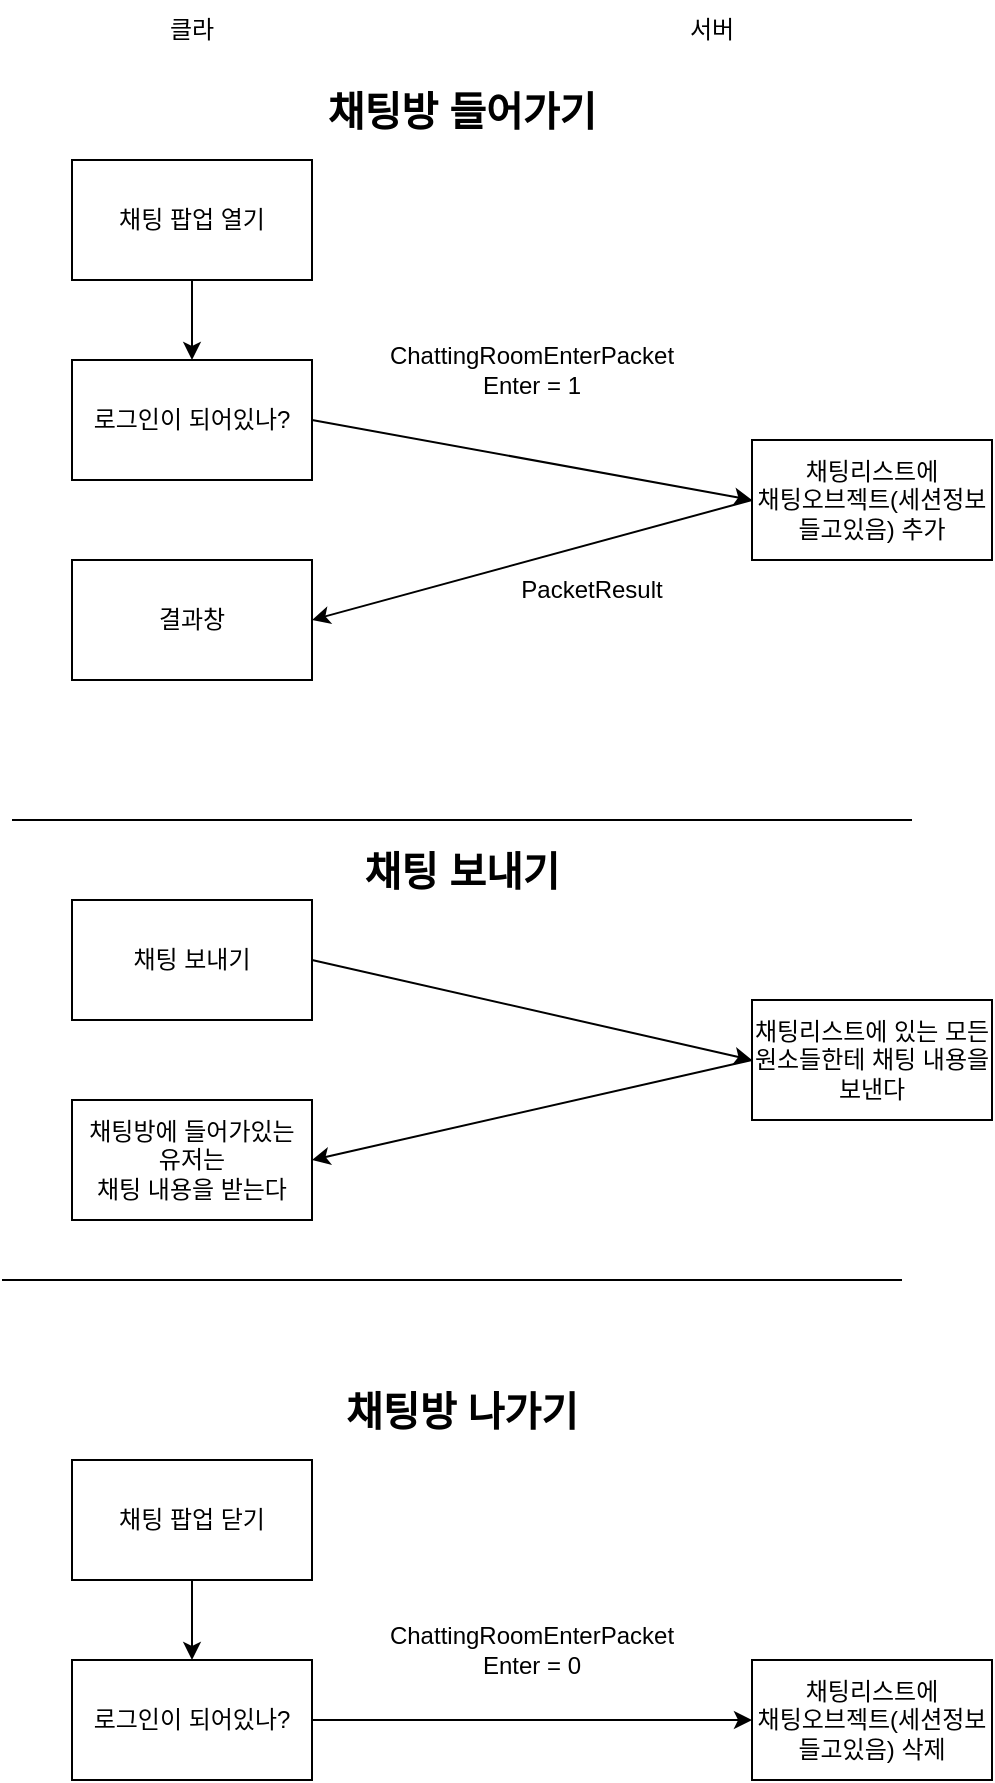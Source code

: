 <mxfile version="20.3.0" type="device"><diagram id="_h-QMg8r2SoeBcTtub5T" name="페이지-1"><mxGraphModel dx="1038" dy="649" grid="1" gridSize="10" guides="1" tooltips="1" connect="1" arrows="1" fold="1" page="1" pageScale="1" pageWidth="827" pageHeight="1169" math="0" shadow="0"><root><mxCell id="0"/><mxCell id="1" parent="0"/><mxCell id="3wSWn6Pv05Vry81DQRtN-1" value="클라" style="text;html=1;strokeColor=none;fillColor=none;align=center;verticalAlign=middle;whiteSpace=wrap;rounded=0;" parent="1" vertex="1"><mxGeometry x="130" y="60" width="60" height="30" as="geometry"/></mxCell><mxCell id="3wSWn6Pv05Vry81DQRtN-2" value="채팅 팝업 열기" style="rounded=0;whiteSpace=wrap;html=1;" parent="1" vertex="1"><mxGeometry x="100" y="140" width="120" height="60" as="geometry"/></mxCell><mxCell id="3wSWn6Pv05Vry81DQRtN-3" value="로그인이 되어있나?" style="rounded=0;whiteSpace=wrap;html=1;" parent="1" vertex="1"><mxGeometry x="100" y="240" width="120" height="60" as="geometry"/></mxCell><mxCell id="3wSWn6Pv05Vry81DQRtN-4" value="" style="endArrow=classic;html=1;rounded=0;exitX=0.5;exitY=1;exitDx=0;exitDy=0;entryX=0.5;entryY=0;entryDx=0;entryDy=0;" parent="1" source="3wSWn6Pv05Vry81DQRtN-2" target="3wSWn6Pv05Vry81DQRtN-3" edge="1"><mxGeometry width="50" height="50" relative="1" as="geometry"><mxPoint x="390" y="310" as="sourcePoint"/><mxPoint x="440" y="260" as="targetPoint"/></mxGeometry></mxCell><mxCell id="3wSWn6Pv05Vry81DQRtN-5" value="" style="endArrow=classic;html=1;rounded=0;exitX=1;exitY=0.5;exitDx=0;exitDy=0;entryX=0;entryY=0.5;entryDx=0;entryDy=0;" parent="1" source="3wSWn6Pv05Vry81DQRtN-3" target="3wSWn6Pv05Vry81DQRtN-7" edge="1"><mxGeometry width="50" height="50" relative="1" as="geometry"><mxPoint x="240" y="280" as="sourcePoint"/><mxPoint x="290" y="230" as="targetPoint"/></mxGeometry></mxCell><mxCell id="3wSWn6Pv05Vry81DQRtN-6" value="서버" style="text;html=1;strokeColor=none;fillColor=none;align=center;verticalAlign=middle;whiteSpace=wrap;rounded=0;" parent="1" vertex="1"><mxGeometry x="390" y="60" width="60" height="30" as="geometry"/></mxCell><mxCell id="3wSWn6Pv05Vry81DQRtN-7" value="채팅리스트에&lt;br&gt;채팅오브젝트(세션정보들고있음) 추가" style="rounded=0;whiteSpace=wrap;html=1;" parent="1" vertex="1"><mxGeometry x="440" y="280" width="120" height="60" as="geometry"/></mxCell><mxCell id="3wSWn6Pv05Vry81DQRtN-8" value="채팅 보내기" style="rounded=0;whiteSpace=wrap;html=1;" parent="1" vertex="1"><mxGeometry x="100" y="510" width="120" height="60" as="geometry"/></mxCell><mxCell id="3wSWn6Pv05Vry81DQRtN-9" value="ChattingRoomEnterPacket&lt;br&gt;Enter = 1" style="text;html=1;strokeColor=none;fillColor=none;align=center;verticalAlign=middle;whiteSpace=wrap;rounded=0;" parent="1" vertex="1"><mxGeometry x="290" y="220" width="80" height="50" as="geometry"/></mxCell><mxCell id="3wSWn6Pv05Vry81DQRtN-12" value="" style="endArrow=classic;html=1;rounded=0;exitX=1;exitY=0.5;exitDx=0;exitDy=0;entryX=0;entryY=0.5;entryDx=0;entryDy=0;" parent="1" source="3wSWn6Pv05Vry81DQRtN-8" target="3wSWn6Pv05Vry81DQRtN-13" edge="1"><mxGeometry width="50" height="50" relative="1" as="geometry"><mxPoint x="280" y="540" as="sourcePoint"/><mxPoint x="360" y="540" as="targetPoint"/></mxGeometry></mxCell><mxCell id="3wSWn6Pv05Vry81DQRtN-13" value="채팅리스트에 있는 모든 원소들한테 채팅 내용을 보낸다" style="rounded=0;whiteSpace=wrap;html=1;" parent="1" vertex="1"><mxGeometry x="440" y="560" width="120" height="60" as="geometry"/></mxCell><mxCell id="3wSWn6Pv05Vry81DQRtN-14" value="&lt;span style=&quot;font-size: 20px;&quot;&gt;&lt;b&gt;채팅방 들어가기&lt;/b&gt;&lt;/span&gt;" style="text;html=1;strokeColor=none;fillColor=none;align=center;verticalAlign=middle;whiteSpace=wrap;rounded=0;" parent="1" vertex="1"><mxGeometry x="210" y="100" width="170" height="30" as="geometry"/></mxCell><mxCell id="3wSWn6Pv05Vry81DQRtN-15" value="" style="endArrow=none;html=1;rounded=0;" parent="1" edge="1"><mxGeometry width="50" height="50" relative="1" as="geometry"><mxPoint x="70" y="470" as="sourcePoint"/><mxPoint x="520" y="470" as="targetPoint"/></mxGeometry></mxCell><mxCell id="3wSWn6Pv05Vry81DQRtN-16" value="&lt;span style=&quot;font-size: 20px;&quot;&gt;&lt;b&gt;채팅 보내기&lt;/b&gt;&lt;/span&gt;" style="text;html=1;strokeColor=none;fillColor=none;align=center;verticalAlign=middle;whiteSpace=wrap;rounded=0;" parent="1" vertex="1"><mxGeometry x="210" y="480" width="170" height="30" as="geometry"/></mxCell><mxCell id="3wSWn6Pv05Vry81DQRtN-17" value="" style="endArrow=none;html=1;rounded=0;" parent="1" edge="1"><mxGeometry width="50" height="50" relative="1" as="geometry"><mxPoint x="65" y="700" as="sourcePoint"/><mxPoint x="515" y="700" as="targetPoint"/></mxGeometry></mxCell><mxCell id="3wSWn6Pv05Vry81DQRtN-18" value="&lt;span style=&quot;font-size: 20px;&quot;&gt;&lt;b&gt;채팅방 나가기&lt;/b&gt;&lt;/span&gt;" style="text;html=1;strokeColor=none;fillColor=none;align=center;verticalAlign=middle;whiteSpace=wrap;rounded=0;" parent="1" vertex="1"><mxGeometry x="210" y="750" width="170" height="30" as="geometry"/></mxCell><mxCell id="3wSWn6Pv05Vry81DQRtN-22" value="채팅방에 들어가있는&lt;br&gt;유저는&lt;br&gt;채팅 내용을 받는다" style="rounded=0;whiteSpace=wrap;html=1;" parent="1" vertex="1"><mxGeometry x="100" y="610" width="120" height="60" as="geometry"/></mxCell><mxCell id="3wSWn6Pv05Vry81DQRtN-23" value="" style="endArrow=classic;html=1;rounded=0;fontSize=20;exitX=0;exitY=0.5;exitDx=0;exitDy=0;entryX=1;entryY=0.5;entryDx=0;entryDy=0;" parent="1" source="3wSWn6Pv05Vry81DQRtN-13" target="3wSWn6Pv05Vry81DQRtN-22" edge="1"><mxGeometry width="50" height="50" relative="1" as="geometry"><mxPoint x="390" y="590" as="sourcePoint"/><mxPoint x="440" y="540" as="targetPoint"/></mxGeometry></mxCell><mxCell id="3wSWn6Pv05Vry81DQRtN-24" value="채팅 팝업 닫기" style="rounded=0;whiteSpace=wrap;html=1;" parent="1" vertex="1"><mxGeometry x="100" y="790" width="120" height="60" as="geometry"/></mxCell><mxCell id="3wSWn6Pv05Vry81DQRtN-25" value="로그인이 되어있나?" style="rounded=0;whiteSpace=wrap;html=1;" parent="1" vertex="1"><mxGeometry x="100" y="890" width="120" height="60" as="geometry"/></mxCell><mxCell id="3wSWn6Pv05Vry81DQRtN-26" value="" style="endArrow=classic;html=1;rounded=0;exitX=0.5;exitY=1;exitDx=0;exitDy=0;entryX=0.5;entryY=0;entryDx=0;entryDy=0;" parent="1" source="3wSWn6Pv05Vry81DQRtN-24" target="3wSWn6Pv05Vry81DQRtN-25" edge="1"><mxGeometry width="50" height="50" relative="1" as="geometry"><mxPoint x="390" y="960" as="sourcePoint"/><mxPoint x="440" y="910" as="targetPoint"/></mxGeometry></mxCell><mxCell id="3wSWn6Pv05Vry81DQRtN-27" value="" style="endArrow=classic;html=1;rounded=0;exitX=1;exitY=0.5;exitDx=0;exitDy=0;entryX=0;entryY=0.5;entryDx=0;entryDy=0;" parent="1" source="3wSWn6Pv05Vry81DQRtN-25" target="3wSWn6Pv05Vry81DQRtN-28" edge="1"><mxGeometry width="50" height="50" relative="1" as="geometry"><mxPoint x="240" y="930" as="sourcePoint"/><mxPoint x="290" y="880" as="targetPoint"/></mxGeometry></mxCell><mxCell id="3wSWn6Pv05Vry81DQRtN-28" value="채팅리스트에&lt;br&gt;채팅오브젝트(세션정보들고있음) 삭제" style="rounded=0;whiteSpace=wrap;html=1;" parent="1" vertex="1"><mxGeometry x="440" y="890" width="120" height="60" as="geometry"/></mxCell><mxCell id="3wSWn6Pv05Vry81DQRtN-29" value="ChattingRoomEnterPacket&lt;br&gt;Enter = 0" style="text;html=1;strokeColor=none;fillColor=none;align=center;verticalAlign=middle;whiteSpace=wrap;rounded=0;" parent="1" vertex="1"><mxGeometry x="300" y="860" width="60" height="50" as="geometry"/></mxCell><mxCell id="NzkALE9m1jiIQ2G0XrMF-3" value="결과창" style="rounded=0;whiteSpace=wrap;html=1;" vertex="1" parent="1"><mxGeometry x="100" y="340" width="120" height="60" as="geometry"/></mxCell><mxCell id="NzkALE9m1jiIQ2G0XrMF-4" value="" style="endArrow=classic;html=1;rounded=0;exitX=0;exitY=0.5;exitDx=0;exitDy=0;entryX=1;entryY=0.5;entryDx=0;entryDy=0;" edge="1" parent="1" source="3wSWn6Pv05Vry81DQRtN-7" target="NzkALE9m1jiIQ2G0XrMF-3"><mxGeometry width="50" height="50" relative="1" as="geometry"><mxPoint x="210" y="360" as="sourcePoint"/><mxPoint x="260" y="310" as="targetPoint"/></mxGeometry></mxCell><mxCell id="NzkALE9m1jiIQ2G0XrMF-5" value="PacketResult" style="text;html=1;strokeColor=none;fillColor=none;align=center;verticalAlign=middle;whiteSpace=wrap;rounded=0;" vertex="1" parent="1"><mxGeometry x="320" y="330" width="80" height="50" as="geometry"/></mxCell></root></mxGraphModel></diagram></mxfile>